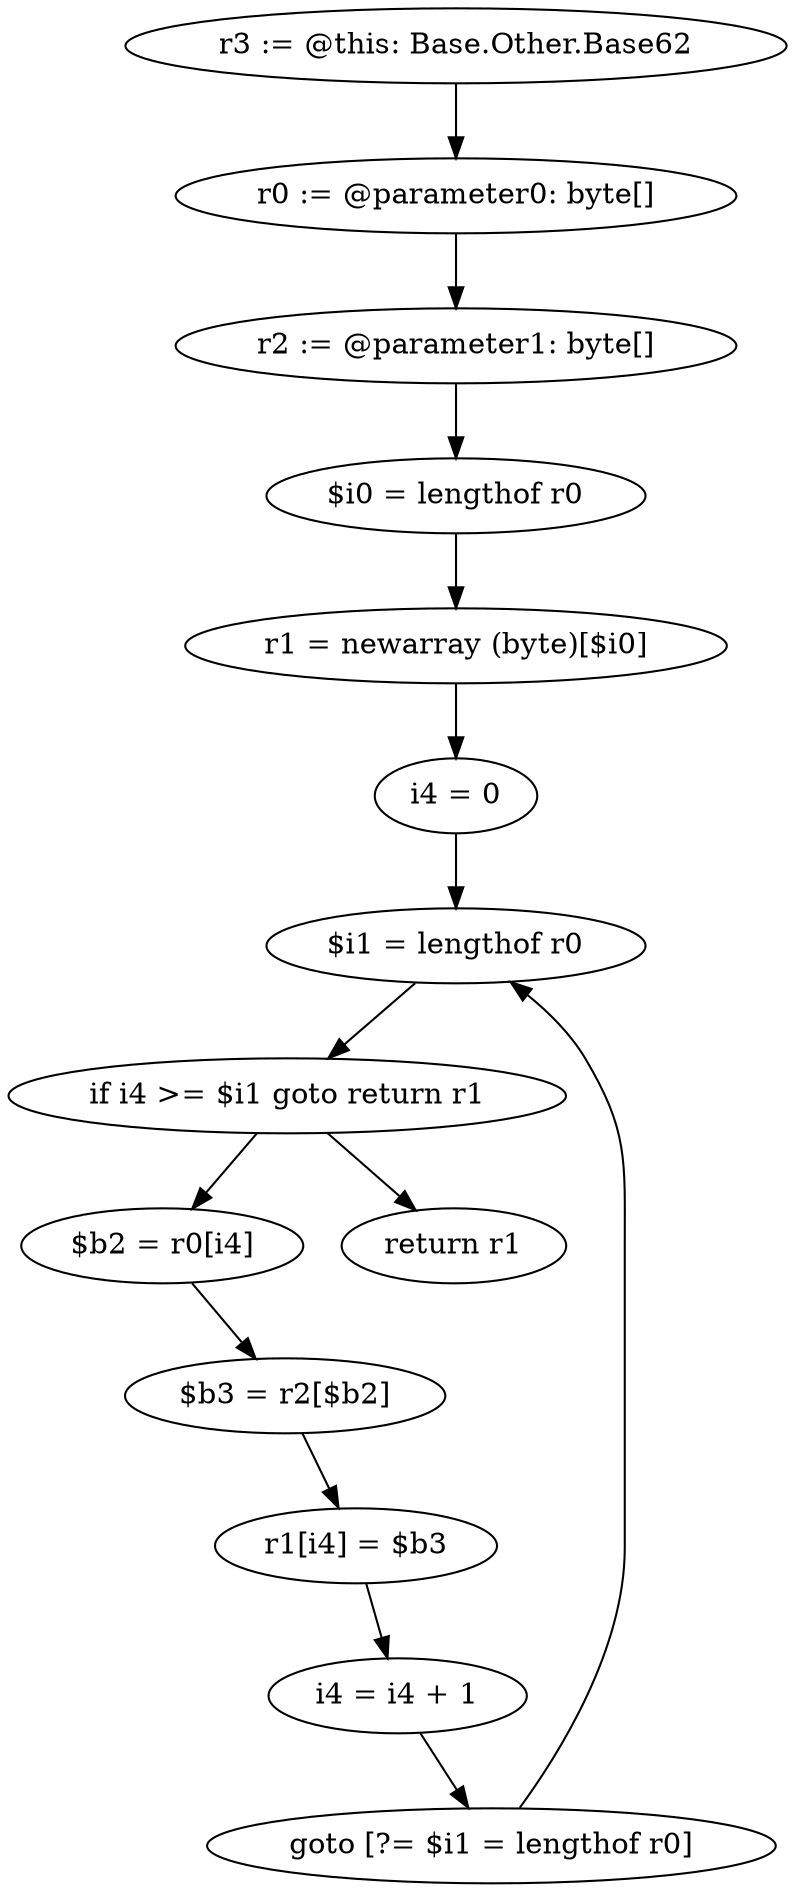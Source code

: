 digraph "unitGraph" {
    "r3 := @this: Base.Other.Base62"
    "r0 := @parameter0: byte[]"
    "r2 := @parameter1: byte[]"
    "$i0 = lengthof r0"
    "r1 = newarray (byte)[$i0]"
    "i4 = 0"
    "$i1 = lengthof r0"
    "if i4 >= $i1 goto return r1"
    "$b2 = r0[i4]"
    "$b3 = r2[$b2]"
    "r1[i4] = $b3"
    "i4 = i4 + 1"
    "goto [?= $i1 = lengthof r0]"
    "return r1"
    "r3 := @this: Base.Other.Base62"->"r0 := @parameter0: byte[]";
    "r0 := @parameter0: byte[]"->"r2 := @parameter1: byte[]";
    "r2 := @parameter1: byte[]"->"$i0 = lengthof r0";
    "$i0 = lengthof r0"->"r1 = newarray (byte)[$i0]";
    "r1 = newarray (byte)[$i0]"->"i4 = 0";
    "i4 = 0"->"$i1 = lengthof r0";
    "$i1 = lengthof r0"->"if i4 >= $i1 goto return r1";
    "if i4 >= $i1 goto return r1"->"$b2 = r0[i4]";
    "if i4 >= $i1 goto return r1"->"return r1";
    "$b2 = r0[i4]"->"$b3 = r2[$b2]";
    "$b3 = r2[$b2]"->"r1[i4] = $b3";
    "r1[i4] = $b3"->"i4 = i4 + 1";
    "i4 = i4 + 1"->"goto [?= $i1 = lengthof r0]";
    "goto [?= $i1 = lengthof r0]"->"$i1 = lengthof r0";
}

